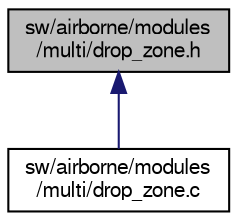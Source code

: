 digraph "sw/airborne/modules/multi/drop_zone.h"
{
  edge [fontname="FreeSans",fontsize="10",labelfontname="FreeSans",labelfontsize="10"];
  node [fontname="FreeSans",fontsize="10",shape=record];
  Node1 [label="sw/airborne/modules\l/multi/drop_zone.h",height=0.2,width=0.4,color="black", fillcolor="grey75", style="filled", fontcolor="black"];
  Node1 -> Node2 [dir="back",color="midnightblue",fontsize="10",style="solid",fontname="FreeSans"];
  Node2 [label="sw/airborne/modules\l/multi/drop_zone.c",height=0.2,width=0.4,color="black", fillcolor="white", style="filled",URL="$drop__zone_8c.html",tooltip="Drop zone. "];
}
